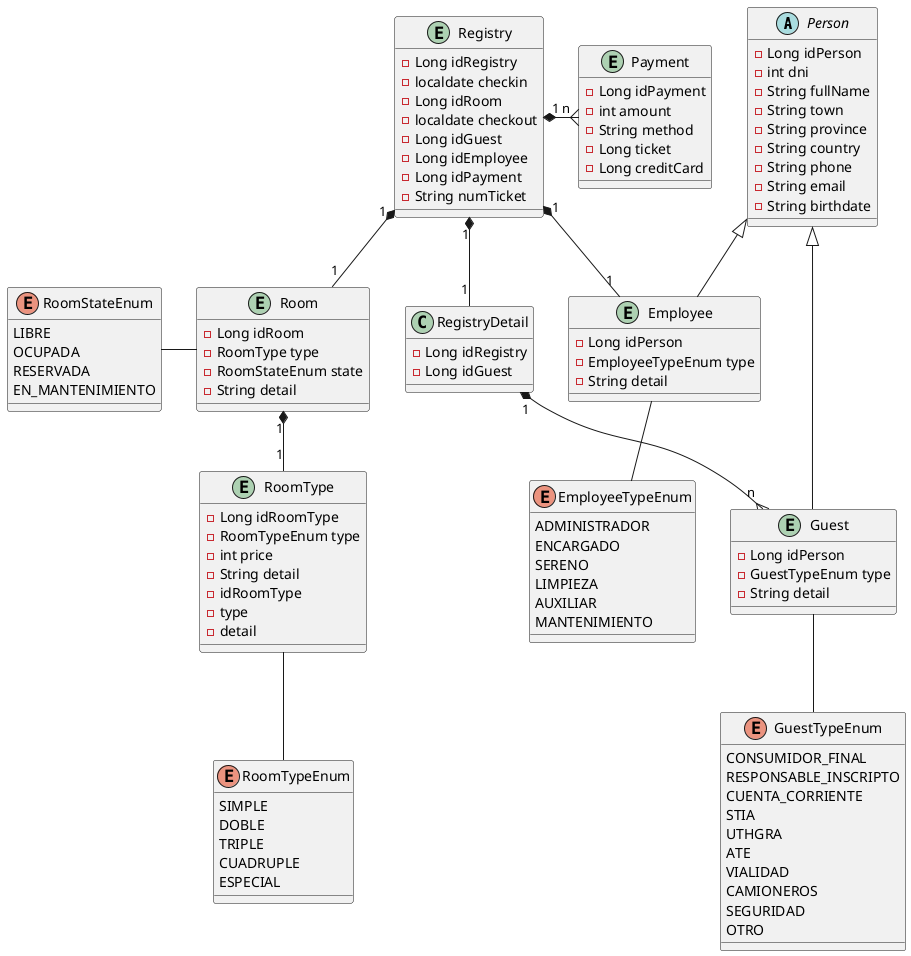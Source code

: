 @startuml entityDetail

abstract Person{
    - Long idPerson
    - int dni
    - String fullName
    - String town
    - String province
    - String country
    - String phone
    - String email
    - String birthdate
}

entity Guest{
    - Long idPerson
    - GuestTypeEnum type
    - String detail
}

entity Employee{
    - Long idPerson
    - EmployeeTypeEnum type
    - String detail
}

entity RoomType{
    - Long idRoomType
    - RoomTypeEnum type
    - int price
    - String detail
}

entity Room{
    - Long idRoom
    - RoomType type
    - RoomStateEnum state
    - String detail
}

entity RoomType{
    - idRoomType
    - type
    - detail
}

entity Payment{
    - Long idPayment
    - int amount
    - String method
    - Long ticket
    - Long creditCard
}

entity Registry{
    - Long idRegistry
    - localdate checkin
    - Long idRoom
    - localdate checkout
    - Long idGuest
    - Long idEmployee
    - Long idPayment
    - String numTicket
}


class RegistryDetail{
    - Long idRegistry
    - Long idGuest
}

enum EmployeeTypeEnum{
    ADMINISTRADOR
    ENCARGADO
    SERENO
    LIMPIEZA
    AUXILIAR
    MANTENIMIENTO
}

enum GuestTypeEnum{
    CONSUMIDOR_FINAL
    RESPONSABLE_INSCRIPTO
    CUENTA_CORRIENTE
    STIA
    UTHGRA
    ATE
    VIALIDAD
    CAMIONEROS
    SEGURIDAD
    OTRO
}

enum RoomTypeEnum{
    SIMPLE
    DOBLE
    TRIPLE
    CUADRUPLE
    ESPECIAL
}

enum RoomStateEnum{
    LIBRE
    OCUPADA
    RESERVADA
    EN_MANTENIMIENTO
}

Registry "1" *-down- "1" RegistryDetail
Registry "1" *-- "1" Room
Payment "n" }-left-* "1" Registry

Room "1" *-- "1" RoomType

RegistryDetail "1" *--{ "n" Guest
Registry "1" *-- "1" Employee

Person <|-- Guest
Person <|-- Employee

Employee -- EmployeeTypeEnum
Guest -- GuestTypeEnum
RoomType -- RoomTypeEnum
Room -left- RoomStateEnum

@enduml